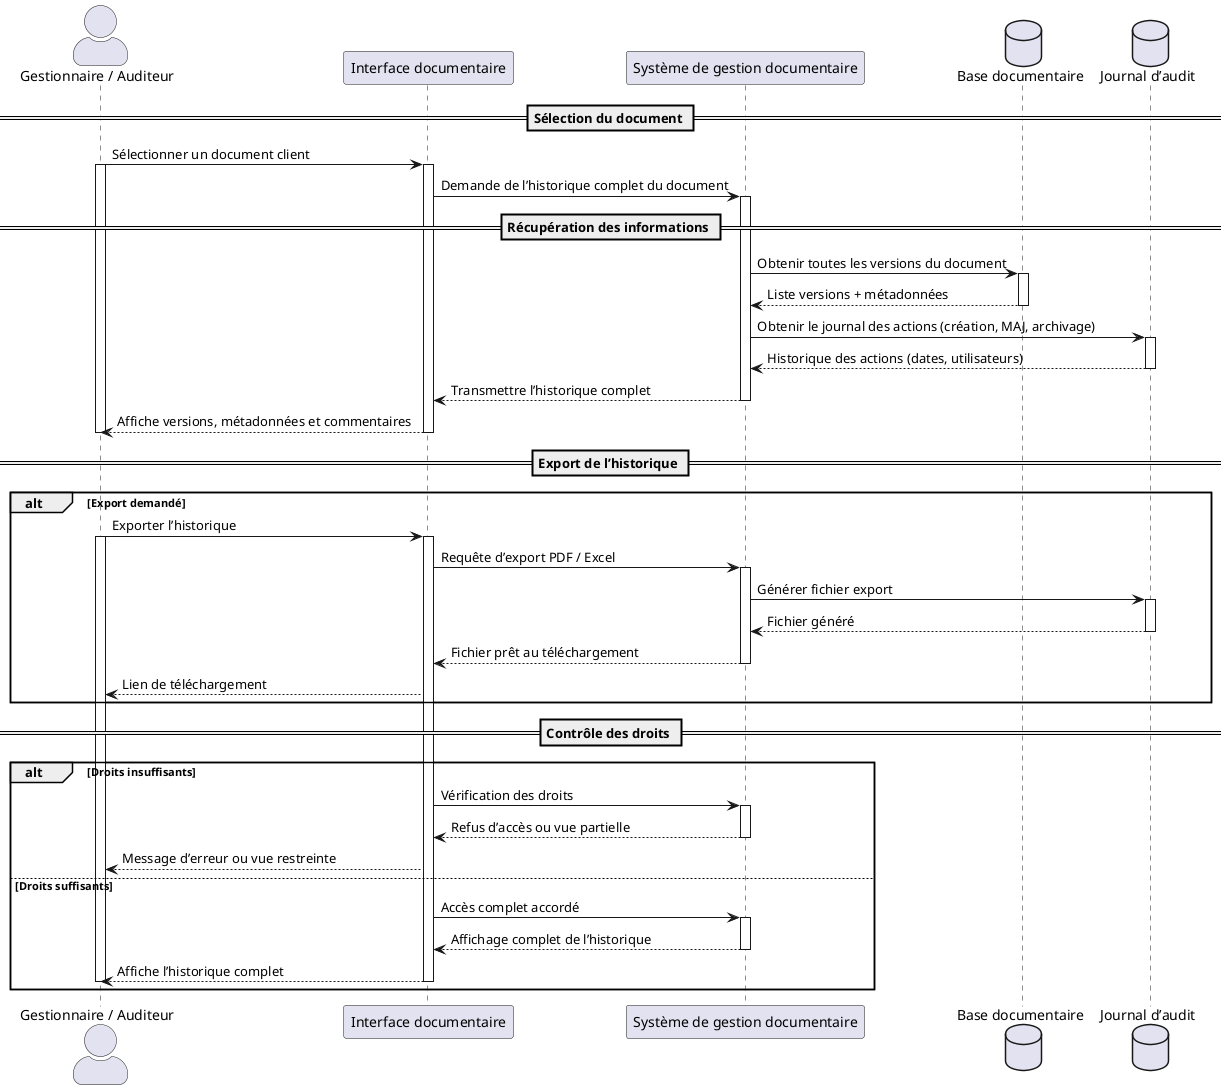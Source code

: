@startuml UC066
skinparam actorStyle awesome

actor "Gestionnaire / Auditeur" as Utilisateur
participant "Interface documentaire" as UI
participant "Système de gestion documentaire" as Système
database "Base documentaire" as BDD
database "Journal d’audit" as Journal

== Sélection du document ==
Utilisateur -> UI : Sélectionner un document client
activate Utilisateur
activate UI
UI -> Système : Demande de l’historique complet du document
activate Système

== Récupération des informations ==
Système -> BDD : Obtenir toutes les versions du document
activate BDD
BDD --> Système : Liste versions + métadonnées
deactivate BDD

Système -> Journal : Obtenir le journal des actions (création, MAJ, archivage)
activate Journal
Journal --> Système : Historique des actions (dates, utilisateurs)
deactivate Journal

Système --> UI : Transmettre l’historique complet
deactivate Système
UI --> Utilisateur : Affiche versions, métadonnées et commentaires
deactivate UI
deactivate Utilisateur

== Export de l’historique ==
alt Export demandé
  Utilisateur -> UI : Exporter l’historique
  activate Utilisateur
  activate UI
  UI -> Système : Requête d’export PDF / Excel
    activate Système
  Système -> Journal : Générer fichier export
    activate Journal
  Journal --> Système : Fichier généré
    deactivate Journal
  Système --> UI : Fichier prêt au téléchargement
    deactivate Système
  UI --> Utilisateur : Lien de téléchargement
end

== Contrôle des droits ==
alt Droits insuffisants
  UI -> Système : Vérification des droits
    activate Système
  Système --> UI : Refus d’accès ou vue partielle
    deactivate Système
  UI --> Utilisateur : Message d’erreur ou vue restreinte
else Droits suffisants
  UI -> Système : Accès complet accordé
  activate Système
  Système --> UI : Affichage complet de l’historique
  deactivate Système
  UI --> Utilisateur : Affiche l’historique complet
  deactivate UI
  deactivate Utilisateur
end
@enduml
